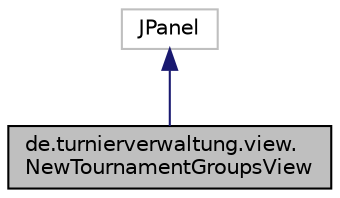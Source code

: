 digraph "de.turnierverwaltung.view.NewTournamentGroupsView"
{
  edge [fontname="Helvetica",fontsize="10",labelfontname="Helvetica",labelfontsize="10"];
  node [fontname="Helvetica",fontsize="10",shape=record];
  Node1 [label="de.turnierverwaltung.view.\lNewTournamentGroupsView",height=0.2,width=0.4,color="black", fillcolor="grey75", style="filled", fontcolor="black"];
  Node2 -> Node1 [dir="back",color="midnightblue",fontsize="10",style="solid"];
  Node2 [label="JPanel",height=0.2,width=0.4,color="grey75", fillcolor="white", style="filled"];
}
